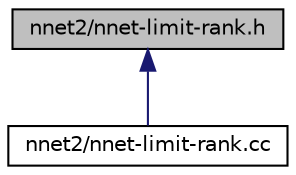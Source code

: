 digraph "nnet2/nnet-limit-rank.h"
{
  edge [fontname="Helvetica",fontsize="10",labelfontname="Helvetica",labelfontsize="10"];
  node [fontname="Helvetica",fontsize="10",shape=record];
  Node125 [label="nnet2/nnet-limit-rank.h",height=0.2,width=0.4,color="black", fillcolor="grey75", style="filled", fontcolor="black"];
  Node125 -> Node126 [dir="back",color="midnightblue",fontsize="10",style="solid",fontname="Helvetica"];
  Node126 [label="nnet2/nnet-limit-rank.cc",height=0.2,width=0.4,color="black", fillcolor="white", style="filled",URL="$nnet-limit-rank_8cc.html"];
}
